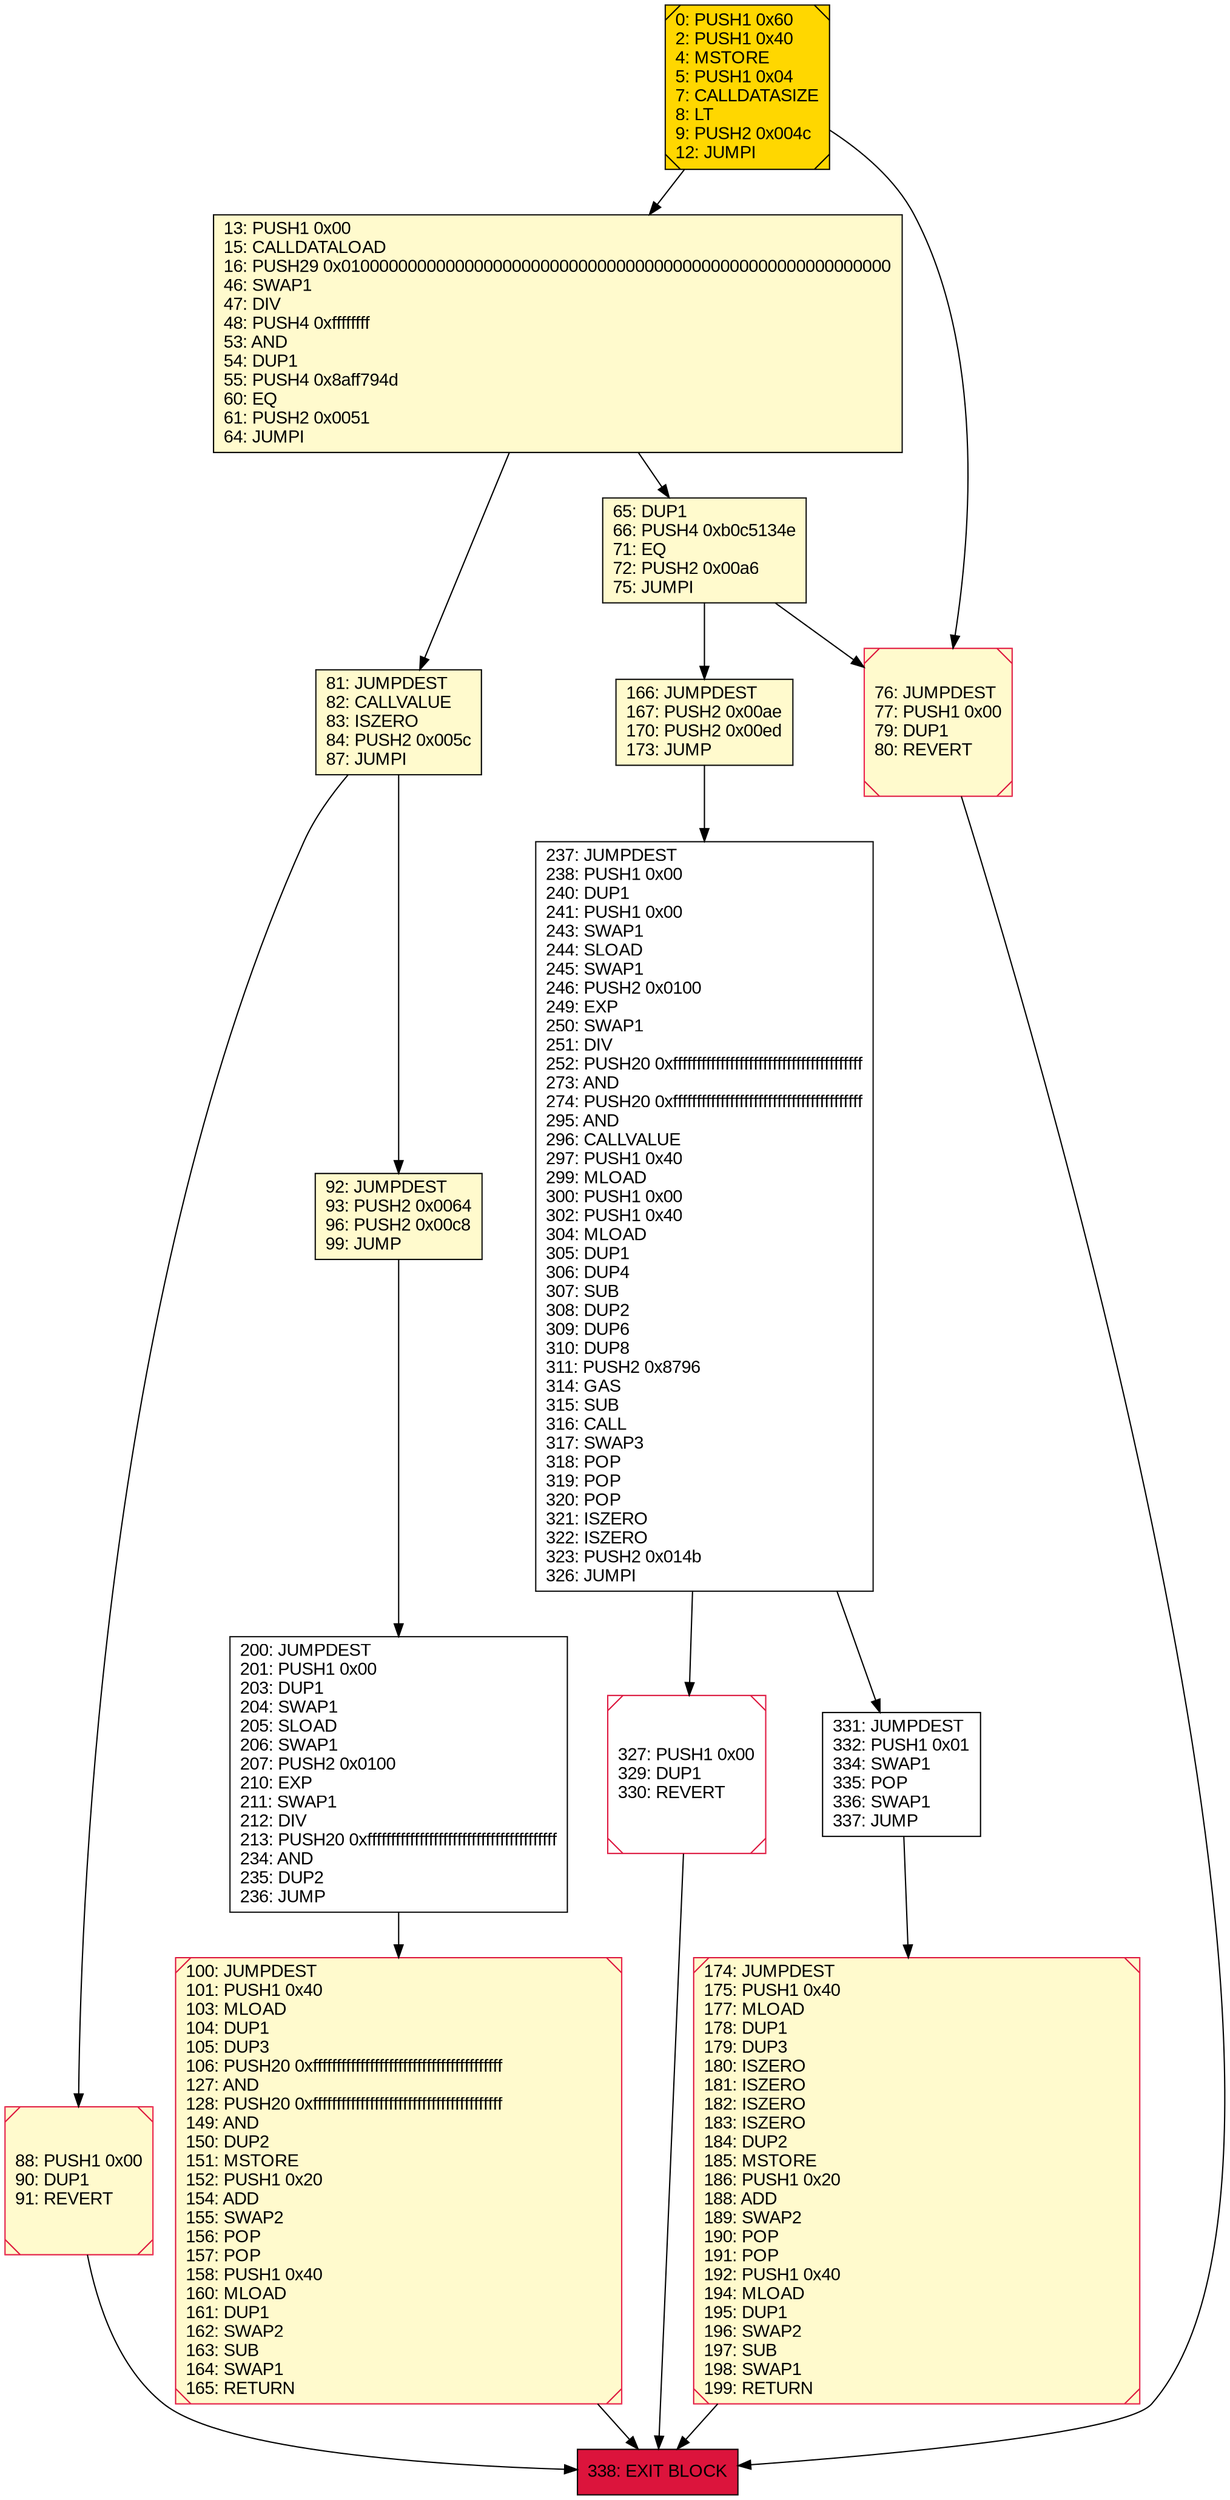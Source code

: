 digraph G {
bgcolor=transparent rankdir=UD;
node [shape=box style=filled color=black fillcolor=white fontname=arial fontcolor=black];
13 [label="13: PUSH1 0x00\l15: CALLDATALOAD\l16: PUSH29 0x0100000000000000000000000000000000000000000000000000000000\l46: SWAP1\l47: DIV\l48: PUSH4 0xffffffff\l53: AND\l54: DUP1\l55: PUSH4 0x8aff794d\l60: EQ\l61: PUSH2 0x0051\l64: JUMPI\l" fillcolor=lemonchiffon ];
92 [label="92: JUMPDEST\l93: PUSH2 0x0064\l96: PUSH2 0x00c8\l99: JUMP\l" fillcolor=lemonchiffon ];
0 [label="0: PUSH1 0x60\l2: PUSH1 0x40\l4: MSTORE\l5: PUSH1 0x04\l7: CALLDATASIZE\l8: LT\l9: PUSH2 0x004c\l12: JUMPI\l" fillcolor=lemonchiffon shape=Msquare fillcolor=gold ];
327 [label="327: PUSH1 0x00\l329: DUP1\l330: REVERT\l" shape=Msquare color=crimson ];
76 [label="76: JUMPDEST\l77: PUSH1 0x00\l79: DUP1\l80: REVERT\l" fillcolor=lemonchiffon shape=Msquare color=crimson ];
237 [label="237: JUMPDEST\l238: PUSH1 0x00\l240: DUP1\l241: PUSH1 0x00\l243: SWAP1\l244: SLOAD\l245: SWAP1\l246: PUSH2 0x0100\l249: EXP\l250: SWAP1\l251: DIV\l252: PUSH20 0xffffffffffffffffffffffffffffffffffffffff\l273: AND\l274: PUSH20 0xffffffffffffffffffffffffffffffffffffffff\l295: AND\l296: CALLVALUE\l297: PUSH1 0x40\l299: MLOAD\l300: PUSH1 0x00\l302: PUSH1 0x40\l304: MLOAD\l305: DUP1\l306: DUP4\l307: SUB\l308: DUP2\l309: DUP6\l310: DUP8\l311: PUSH2 0x8796\l314: GAS\l315: SUB\l316: CALL\l317: SWAP3\l318: POP\l319: POP\l320: POP\l321: ISZERO\l322: ISZERO\l323: PUSH2 0x014b\l326: JUMPI\l" ];
81 [label="81: JUMPDEST\l82: CALLVALUE\l83: ISZERO\l84: PUSH2 0x005c\l87: JUMPI\l" fillcolor=lemonchiffon ];
338 [label="338: EXIT BLOCK\l" fillcolor=crimson ];
174 [label="174: JUMPDEST\l175: PUSH1 0x40\l177: MLOAD\l178: DUP1\l179: DUP3\l180: ISZERO\l181: ISZERO\l182: ISZERO\l183: ISZERO\l184: DUP2\l185: MSTORE\l186: PUSH1 0x20\l188: ADD\l189: SWAP2\l190: POP\l191: POP\l192: PUSH1 0x40\l194: MLOAD\l195: DUP1\l196: SWAP2\l197: SUB\l198: SWAP1\l199: RETURN\l" fillcolor=lemonchiffon shape=Msquare color=crimson ];
331 [label="331: JUMPDEST\l332: PUSH1 0x01\l334: SWAP1\l335: POP\l336: SWAP1\l337: JUMP\l" ];
65 [label="65: DUP1\l66: PUSH4 0xb0c5134e\l71: EQ\l72: PUSH2 0x00a6\l75: JUMPI\l" fillcolor=lemonchiffon ];
100 [label="100: JUMPDEST\l101: PUSH1 0x40\l103: MLOAD\l104: DUP1\l105: DUP3\l106: PUSH20 0xffffffffffffffffffffffffffffffffffffffff\l127: AND\l128: PUSH20 0xffffffffffffffffffffffffffffffffffffffff\l149: AND\l150: DUP2\l151: MSTORE\l152: PUSH1 0x20\l154: ADD\l155: SWAP2\l156: POP\l157: POP\l158: PUSH1 0x40\l160: MLOAD\l161: DUP1\l162: SWAP2\l163: SUB\l164: SWAP1\l165: RETURN\l" fillcolor=lemonchiffon shape=Msquare color=crimson ];
88 [label="88: PUSH1 0x00\l90: DUP1\l91: REVERT\l" fillcolor=lemonchiffon shape=Msquare color=crimson ];
166 [label="166: JUMPDEST\l167: PUSH2 0x00ae\l170: PUSH2 0x00ed\l173: JUMP\l" fillcolor=lemonchiffon ];
200 [label="200: JUMPDEST\l201: PUSH1 0x00\l203: DUP1\l204: SWAP1\l205: SLOAD\l206: SWAP1\l207: PUSH2 0x0100\l210: EXP\l211: SWAP1\l212: DIV\l213: PUSH20 0xffffffffffffffffffffffffffffffffffffffff\l234: AND\l235: DUP2\l236: JUMP\l" ];
174 -> 338;
331 -> 174;
100 -> 338;
0 -> 13;
237 -> 327;
81 -> 88;
200 -> 100;
65 -> 166;
88 -> 338;
0 -> 76;
166 -> 237;
13 -> 81;
13 -> 65;
327 -> 338;
81 -> 92;
76 -> 338;
92 -> 200;
65 -> 76;
237 -> 331;
}